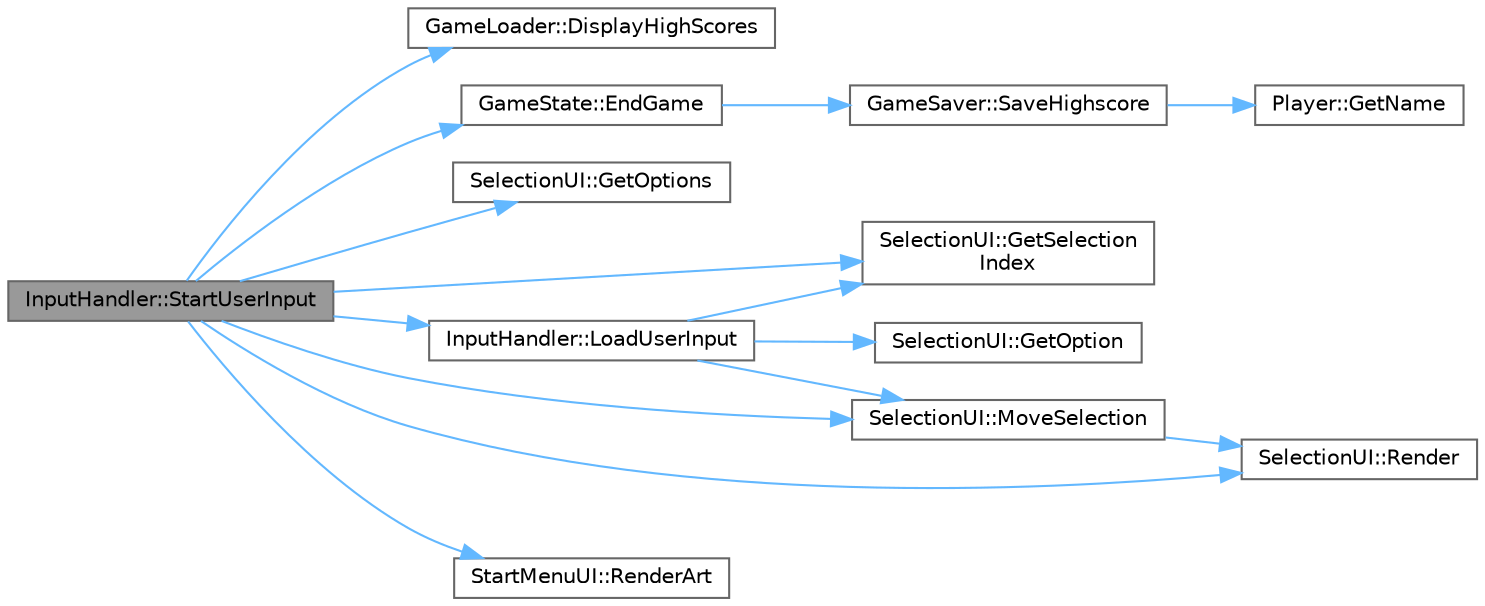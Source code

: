 digraph "InputHandler::StartUserInput"
{
 // LATEX_PDF_SIZE
  bgcolor="transparent";
  edge [fontname=Helvetica,fontsize=10,labelfontname=Helvetica,labelfontsize=10];
  node [fontname=Helvetica,fontsize=10,shape=box,height=0.2,width=0.4];
  rankdir="LR";
  Node1 [id="Node000001",label="InputHandler::StartUserInput",height=0.2,width=0.4,color="gray40", fillcolor="grey60", style="filled", fontcolor="black",tooltip="Handles user input for the start menu options."];
  Node1 -> Node2 [id="edge1_Node000001_Node000002",color="steelblue1",style="solid",tooltip=" "];
  Node2 [id="Node000002",label="GameLoader::DisplayHighScores",height=0.2,width=0.4,color="grey40", fillcolor="white", style="filled",URL="$class_game_loader.html#aaef9d94d139bf58e09c24cbbb85ea1b7",tooltip="Displays the high scores."];
  Node1 -> Node3 [id="edge2_Node000001_Node000003",color="steelblue1",style="solid",tooltip=" "];
  Node3 [id="Node000003",label="GameState::EndGame",height=0.2,width=0.4,color="grey40", fillcolor="white", style="filled",URL="$class_game_state.html#a75f5002c9098349d3e3f023e1dfb20e8",tooltip=" "];
  Node3 -> Node4 [id="edge3_Node000003_Node000004",color="steelblue1",style="solid",tooltip=" "];
  Node4 [id="Node000004",label="GameSaver::SaveHighscore",height=0.2,width=0.4,color="grey40", fillcolor="white", style="filled",URL="$class_game_saver.html#afab0c0368ac42f60a17ccf52066e4aaa",tooltip="Saves the player's highscore to a specified directory."];
  Node4 -> Node5 [id="edge4_Node000004_Node000005",color="steelblue1",style="solid",tooltip=" "];
  Node5 [id="Node000005",label="Player::GetName",height=0.2,width=0.4,color="grey40", fillcolor="white", style="filled",URL="$class_player.html#affddef50f994746a860e2366e412917f",tooltip="Gets the name of the player."];
  Node1 -> Node6 [id="edge5_Node000001_Node000006",color="steelblue1",style="solid",tooltip=" "];
  Node6 [id="Node000006",label="SelectionUI::GetOptions",height=0.2,width=0.4,color="grey40", fillcolor="white", style="filled",URL="$class_selection_u_i.html#a2b3b3b90bea70a618a49f136cd6148b3",tooltip="Gets all the available options."];
  Node1 -> Node7 [id="edge6_Node000001_Node000007",color="steelblue1",style="solid",tooltip=" "];
  Node7 [id="Node000007",label="SelectionUI::GetSelection\lIndex",height=0.2,width=0.4,color="grey40", fillcolor="white", style="filled",URL="$class_selection_u_i.html#a7e46fb4cb30cf470f0fa7e6c45fb1a85",tooltip="Gets the index of the currently selected option."];
  Node1 -> Node8 [id="edge7_Node000001_Node000008",color="steelblue1",style="solid",tooltip=" "];
  Node8 [id="Node000008",label="InputHandler::LoadUserInput",height=0.2,width=0.4,color="grey40", fillcolor="white", style="filled",URL="$class_input_handler.html#affcbd382e0c44811482b4a29cfd7997e",tooltip="Handles user input for loading a saved game."];
  Node8 -> Node9 [id="edge8_Node000008_Node000009",color="steelblue1",style="solid",tooltip=" "];
  Node9 [id="Node000009",label="SelectionUI::GetOption",height=0.2,width=0.4,color="grey40", fillcolor="white", style="filled",URL="$class_selection_u_i.html#a3c8dc39914656861fe792512d1a1baea",tooltip="Gets the option at the specified selection index."];
  Node8 -> Node7 [id="edge9_Node000008_Node000007",color="steelblue1",style="solid",tooltip=" "];
  Node8 -> Node10 [id="edge10_Node000008_Node000010",color="steelblue1",style="solid",tooltip=" "];
  Node10 [id="Node000010",label="SelectionUI::MoveSelection",height=0.2,width=0.4,color="grey40", fillcolor="white", style="filled",URL="$class_selection_u_i.html#a5c06553a8bb32cd881fb54b054cfc8af",tooltip="Moves the selection up or down based on the specified direction."];
  Node10 -> Node11 [id="edge11_Node000010_Node000011",color="steelblue1",style="solid",tooltip=" "];
  Node11 [id="Node000011",label="SelectionUI::Render",height=0.2,width=0.4,color="grey40", fillcolor="white", style="filled",URL="$class_selection_u_i.html#a35061fb0fc32a9afcc860933dcdacb5b",tooltip="Renders the selection UI on the console."];
  Node1 -> Node10 [id="edge12_Node000001_Node000010",color="steelblue1",style="solid",tooltip=" "];
  Node1 -> Node11 [id="edge13_Node000001_Node000011",color="steelblue1",style="solid",tooltip=" "];
  Node1 -> Node12 [id="edge14_Node000001_Node000012",color="steelblue1",style="solid",tooltip=" "];
  Node12 [id="Node000012",label="StartMenuUI::RenderArt",height=0.2,width=0.4,color="grey40", fillcolor="white", style="filled",URL="$class_start_menu_u_i.html#a8f9dec043708180b88dfa08138a5f817",tooltip="Renders the art for the start menu."];
}
